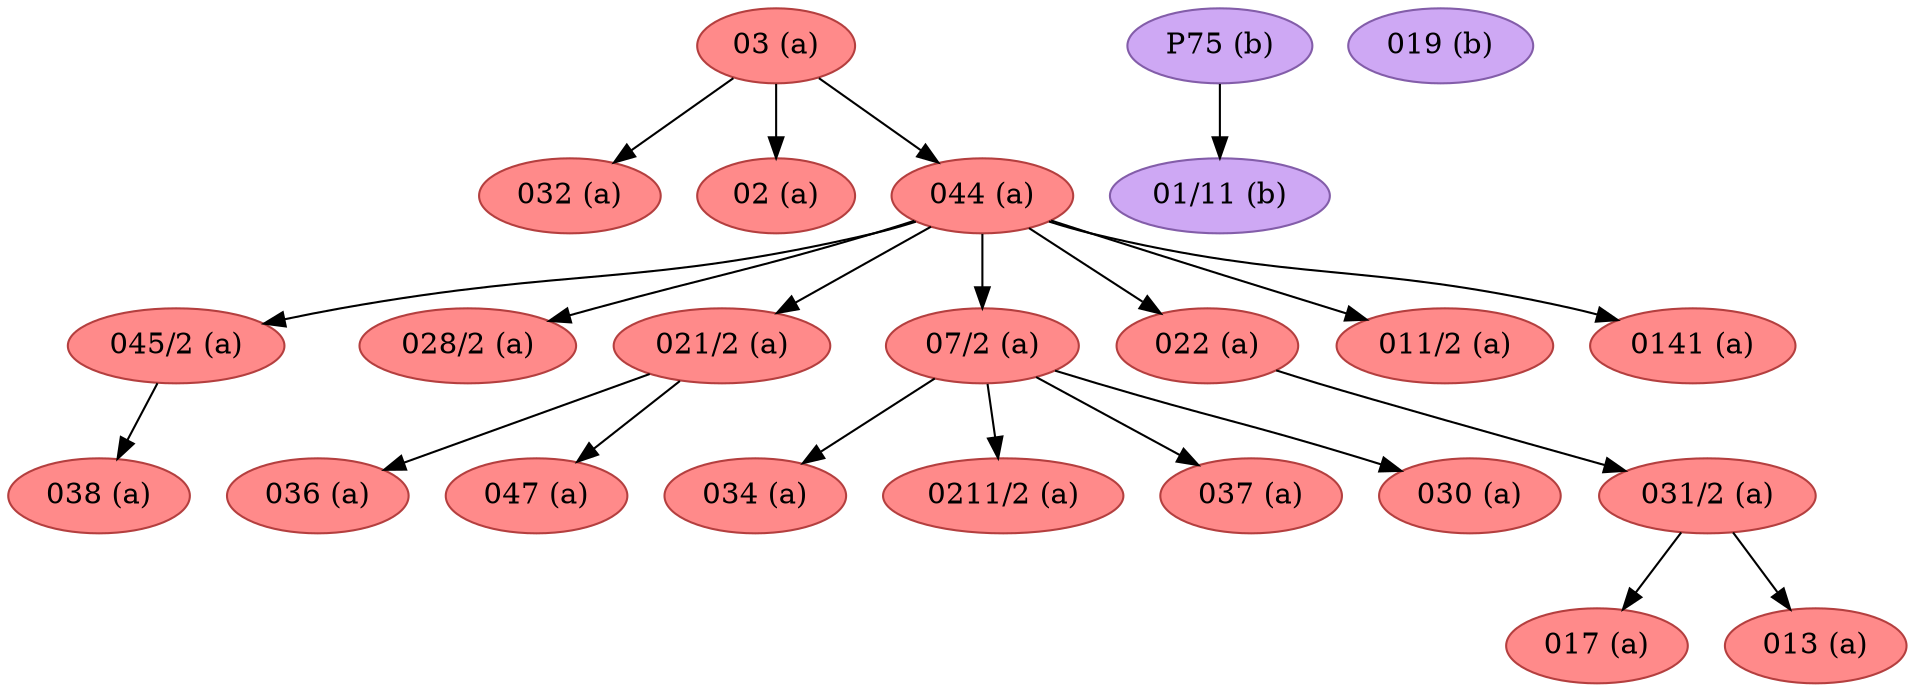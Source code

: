 strict digraph G {
"045/2 (a)" [fillcolor="#FF8A8A", color="#b43f3f", style=filled];
"038 (a)" [fillcolor="#FF8A8A", color="#b43f3f", style=filled];
"032 (a)" [fillcolor="#FF8A8A", color="#b43f3f", style=filled];
"028/2 (a)" [fillcolor="#FF8A8A", color="#b43f3f", style=filled];
"01/11 (b)" [fillcolor="#CEA8F4", color="#835da9", style=filled];
"P75 (b)" [fillcolor="#CEA8F4", color="#835da9", style=filled];
"031/2 (a)" [fillcolor="#FF8A8A", color="#b43f3f", style=filled];
"02 (a)" [fillcolor="#FF8A8A", color="#b43f3f", style=filled];
"034 (a)" [fillcolor="#FF8A8A", color="#b43f3f", style=filled];
"036 (a)" [fillcolor="#FF8A8A", color="#b43f3f", style=filled];
"017 (a)" [fillcolor="#FF8A8A", color="#b43f3f", style=filled];
"021/2 (a)" [fillcolor="#FF8A8A", color="#b43f3f", style=filled];
"07/2 (a)" [fillcolor="#FF8A8A", color="#b43f3f", style=filled];
"047 (a)" [fillcolor="#FF8A8A", color="#b43f3f", style=filled];
"03 (a)" [fillcolor="#FF8A8A", color="#b43f3f", style=filled];
"022 (a)" [fillcolor="#FF8A8A", color="#b43f3f", style=filled];
"0211/2 (a)" [fillcolor="#FF8A8A", color="#b43f3f", style=filled];
"011/2 (a)" [fillcolor="#FF8A8A", color="#b43f3f", style=filled];
"019 (b)" [fillcolor="#CEA8F4", color="#835da9", style=filled];
"0141 (a)" [fillcolor="#FF8A8A", color="#b43f3f", style=filled];
"013 (a)" [fillcolor="#FF8A8A", color="#b43f3f", style=filled];
"037 (a)" [fillcolor="#FF8A8A", color="#b43f3f", style=filled];
"030 (a)" [fillcolor="#FF8A8A", color="#b43f3f", style=filled];
"044 (a)" [fillcolor="#FF8A8A", color="#b43f3f", style=filled];
"045/2 (a)" -> "038 (a)";
"P75 (b)" -> "01/11 (b)";
"031/2 (a)" -> "017 (a)";
"031/2 (a)" -> "013 (a)";
"021/2 (a)" -> "036 (a)";
"021/2 (a)" -> "047 (a)";
"07/2 (a)" -> "0211/2 (a)";
"07/2 (a)" -> "037 (a)";
"07/2 (a)" -> "030 (a)";
"07/2 (a)" -> "034 (a)";
"03 (a)" -> "032 (a)";
"03 (a)" -> "044 (a)";
"03 (a)" -> "02 (a)";
"022 (a)" -> "031/2 (a)";
"044 (a)" -> "07/2 (a)";
"044 (a)" -> "021/2 (a)";
"044 (a)" -> "028/2 (a)";
"044 (a)" -> "0141 (a)";
"044 (a)" -> "011/2 (a)";
"044 (a)" -> "045/2 (a)";
"044 (a)" -> "022 (a)";
}
